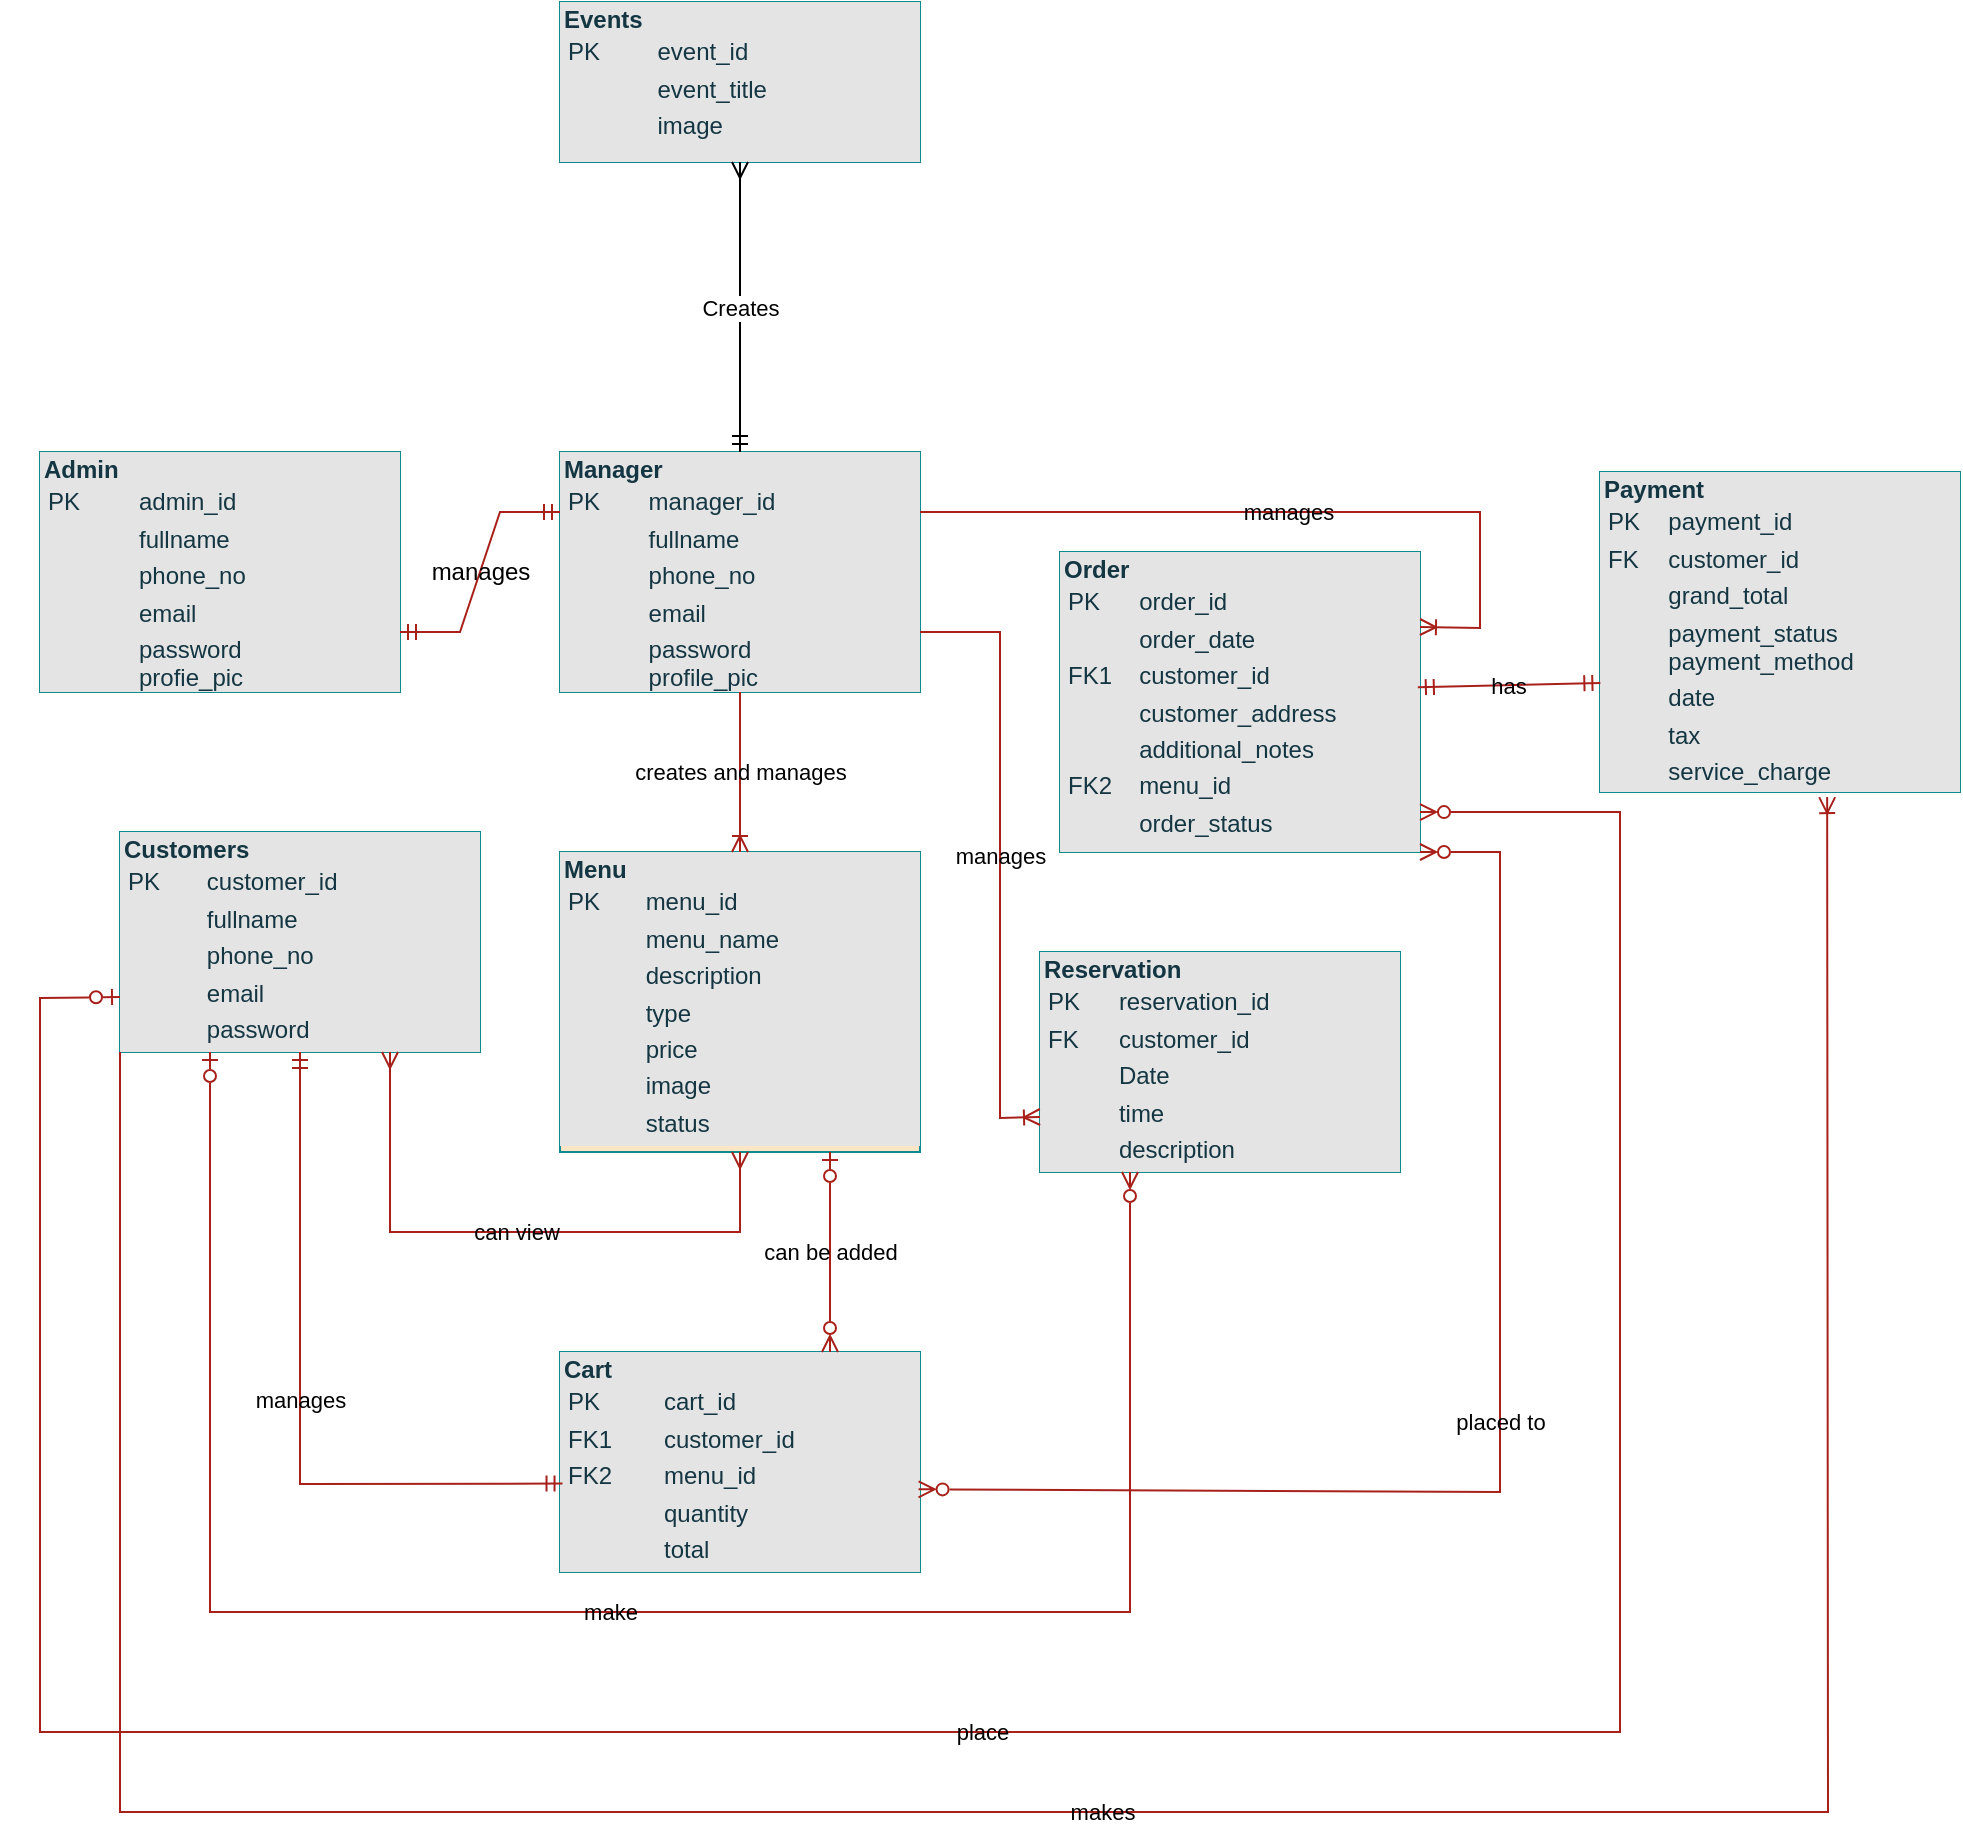 <mxfile version="21.7.2" type="github">
  <diagram name="Page-1" id="c4acf3e9-155e-7222-9cf6-157b1a14988f">
    <mxGraphModel dx="1059" dy="1399" grid="1" gridSize="10" guides="1" tooltips="1" connect="1" arrows="1" fold="1" page="1" pageScale="1" pageWidth="1100" pageHeight="850" background="none" math="0" shadow="0">
      <root>
        <mxCell id="0" />
        <mxCell id="1" parent="0" />
        <mxCell id="Jjq8T7qi3jef3cEJJv4Q-7" value="" style="group;labelBackgroundColor=none;fontColor=#143642;" parent="1" vertex="1" connectable="0">
          <mxGeometry x="60" y="85" width="980" height="680" as="geometry" />
        </mxCell>
        <mxCell id="0ZMj3UgOhS7La8aOsczO-1" value="&lt;div style=&quot;box-sizing:border-box;width:100%;background:#e4e4e4;padding:2px;&quot;&gt;&lt;b&gt;Customers&lt;/b&gt;&lt;br&gt;&lt;table style=&quot;background-color: initial; font-size: 1em; width: 100%;&quot; cellpadding=&quot;2&quot; cellspacing=&quot;0&quot;&gt;&lt;tbody&gt;&lt;tr&gt;&lt;td&gt;PK&lt;/td&gt;&lt;td&gt;customer_id&lt;/td&gt;&lt;/tr&gt;&lt;tr&gt;&lt;td&gt;&lt;br&gt;&lt;/td&gt;&lt;td&gt;fullname&lt;/td&gt;&lt;/tr&gt;&lt;tr&gt;&lt;td&gt;&lt;br&gt;&lt;/td&gt;&lt;td&gt;phone_no&lt;/td&gt;&lt;/tr&gt;&lt;tr&gt;&lt;td&gt;&lt;br&gt;&lt;/td&gt;&lt;td&gt;email&lt;/td&gt;&lt;/tr&gt;&lt;tr&gt;&lt;td&gt;&lt;br&gt;&lt;/td&gt;&lt;td&gt;password&lt;/td&gt;&lt;/tr&gt;&lt;/tbody&gt;&lt;/table&gt;&lt;/div&gt;" style="verticalAlign=top;align=left;overflow=fill;html=1;whiteSpace=wrap;labelBackgroundColor=none;fillColor=#FAE5C7;strokeColor=#0F8B8D;fontColor=#143642;" parent="Jjq8T7qi3jef3cEJJv4Q-7" vertex="1">
          <mxGeometry x="60" y="190" width="180" height="110" as="geometry" />
        </mxCell>
        <mxCell id="0ZMj3UgOhS7La8aOsczO-2" value="&lt;div style=&quot;box-sizing:border-box;width:100%;background:#e4e4e4;padding:2px;&quot;&gt;&lt;b&gt;Menu&lt;/b&gt;&lt;br&gt;&lt;table style=&quot;background-color: initial; font-size: 1em; width: 100%;&quot; cellpadding=&quot;2&quot; cellspacing=&quot;0&quot;&gt;&lt;tbody&gt;&lt;tr&gt;&lt;td&gt;PK&lt;/td&gt;&lt;td&gt;menu_id&lt;/td&gt;&lt;/tr&gt;&lt;tr&gt;&lt;td&gt;&lt;br&gt;&lt;/td&gt;&lt;td&gt;menu_name&lt;/td&gt;&lt;/tr&gt;&lt;tr&gt;&lt;td&gt;&lt;br&gt;&lt;/td&gt;&lt;td&gt;description&lt;/td&gt;&lt;/tr&gt;&lt;tr&gt;&lt;td&gt;&lt;br&gt;&lt;/td&gt;&lt;td&gt;type&lt;/td&gt;&lt;/tr&gt;&lt;tr&gt;&lt;td&gt;&lt;br&gt;&lt;/td&gt;&lt;td&gt;price&lt;/td&gt;&lt;/tr&gt;&lt;tr&gt;&lt;td&gt;&lt;br&gt;&lt;/td&gt;&lt;td&gt;image&lt;/td&gt;&lt;/tr&gt;&lt;tr&gt;&lt;td&gt;&lt;br&gt;&lt;/td&gt;&lt;td&gt;status&lt;/td&gt;&lt;/tr&gt;&lt;/tbody&gt;&lt;/table&gt;&lt;/div&gt;" style="verticalAlign=top;align=left;overflow=fill;html=1;whiteSpace=wrap;labelBackgroundColor=none;fillColor=#FAE5C7;strokeColor=#0F8B8D;fontColor=#143642;" parent="Jjq8T7qi3jef3cEJJv4Q-7" vertex="1">
          <mxGeometry x="280" y="200" width="180" height="150" as="geometry" />
        </mxCell>
        <mxCell id="0ZMj3UgOhS7La8aOsczO-3" value="&lt;div style=&quot;box-sizing:border-box;width:100%;background:#e4e4e4;padding:2px;&quot;&gt;&lt;b&gt;Order&lt;/b&gt;&lt;br&gt;&lt;table style=&quot;background-color: initial; font-size: 1em; width: 100%;&quot; cellpadding=&quot;2&quot; cellspacing=&quot;0&quot;&gt;&lt;tbody&gt;&lt;tr&gt;&lt;td&gt;PK&lt;/td&gt;&lt;td&gt;order_id&lt;/td&gt;&lt;/tr&gt;&lt;tr&gt;&lt;td&gt;&lt;br&gt;&lt;/td&gt;&lt;td&gt;order_date&lt;/td&gt;&lt;/tr&gt;&lt;tr&gt;&lt;td&gt;FK1&lt;/td&gt;&lt;td&gt;customer_id&lt;/td&gt;&lt;/tr&gt;&lt;tr&gt;&lt;td&gt;&lt;br&gt;&lt;/td&gt;&lt;td&gt;customer_address&lt;/td&gt;&lt;/tr&gt;&lt;tr&gt;&lt;td&gt;&lt;br&gt;&lt;/td&gt;&lt;td&gt;additional_notes&lt;/td&gt;&lt;/tr&gt;&lt;tr&gt;&lt;td&gt;FK2&lt;/td&gt;&lt;td&gt;menu_id&lt;/td&gt;&lt;/tr&gt;&lt;tr&gt;&lt;td&gt;&lt;br&gt;&lt;/td&gt;&lt;td&gt;order_status&lt;br&gt;&lt;/td&gt;&lt;/tr&gt;&lt;tr&gt;&lt;td&gt;&lt;br&gt;&lt;/td&gt;&lt;td&gt;&lt;br&gt;&lt;/td&gt;&lt;/tr&gt;&lt;tr&gt;&lt;td&gt;&lt;br&gt;&lt;/td&gt;&lt;td&gt;&lt;br&gt;&lt;/td&gt;&lt;/tr&gt;&lt;tr&gt;&lt;td&gt;&lt;br&gt;&lt;/td&gt;&lt;td&gt;&lt;br&gt;&lt;/td&gt;&lt;/tr&gt;&lt;tr&gt;&lt;td&gt;&lt;br&gt;&lt;/td&gt;&lt;td&gt;&lt;br&gt;&lt;/td&gt;&lt;/tr&gt;&lt;tr&gt;&lt;td&gt;&lt;br&gt;&lt;/td&gt;&lt;td&gt;&lt;br&gt;&lt;/td&gt;&lt;/tr&gt;&lt;/tbody&gt;&lt;/table&gt;&lt;/div&gt;" style="verticalAlign=top;align=left;overflow=fill;html=1;whiteSpace=wrap;labelBackgroundColor=none;fillColor=#FAE5C7;strokeColor=#0F8B8D;fontColor=#143642;" parent="Jjq8T7qi3jef3cEJJv4Q-7" vertex="1">
          <mxGeometry x="530" y="50" width="180" height="150" as="geometry" />
        </mxCell>
        <mxCell id="0ZMj3UgOhS7La8aOsczO-10" value="&lt;div style=&quot;box-sizing:border-box;width:100%;background:#e4e4e4;padding:2px;&quot;&gt;&lt;b&gt;Cart&lt;/b&gt;&lt;table style=&quot;background-color: initial; font-size: 1em; width: 100%;&quot; cellpadding=&quot;2&quot; cellspacing=&quot;0&quot;&gt;&lt;tbody&gt;&lt;tr&gt;&lt;td&gt;PK&lt;/td&gt;&lt;td&gt;cart_id&lt;/td&gt;&lt;/tr&gt;&lt;tr&gt;&lt;td&gt;FK1&lt;/td&gt;&lt;td&gt;customer_id&lt;/td&gt;&lt;/tr&gt;&lt;tr&gt;&lt;td&gt;FK2&lt;/td&gt;&lt;td&gt;menu_id&lt;/td&gt;&lt;/tr&gt;&lt;tr&gt;&lt;td&gt;&lt;br&gt;&lt;/td&gt;&lt;td&gt;quantity&lt;/td&gt;&lt;/tr&gt;&lt;tr&gt;&lt;td&gt;&lt;br&gt;&lt;/td&gt;&lt;td&gt;total&lt;/td&gt;&lt;/tr&gt;&lt;tr&gt;&lt;td&gt;&lt;br&gt;&lt;/td&gt;&lt;td&gt;&lt;br&gt;&lt;/td&gt;&lt;/tr&gt;&lt;tr&gt;&lt;td&gt;&lt;br&gt;&lt;/td&gt;&lt;td&gt;&lt;br&gt;&lt;/td&gt;&lt;/tr&gt;&lt;/tbody&gt;&lt;/table&gt;&lt;/div&gt;" style="verticalAlign=top;align=left;overflow=fill;html=1;whiteSpace=wrap;labelBackgroundColor=none;fillColor=#FAE5C7;strokeColor=#0F8B8D;fontColor=#143642;" parent="Jjq8T7qi3jef3cEJJv4Q-7" vertex="1">
          <mxGeometry x="280" y="450" width="180" height="110" as="geometry" />
        </mxCell>
        <mxCell id="0ZMj3UgOhS7La8aOsczO-11" value="&lt;div style=&quot;box-sizing:border-box;width:100%;background:#e4e4e4;padding:2px;&quot;&gt;&lt;b&gt;Reservation&lt;/b&gt;&lt;br&gt;&lt;table style=&quot;background-color: initial; font-size: 1em; width: 100%;&quot; cellpadding=&quot;2&quot; cellspacing=&quot;0&quot;&gt;&lt;tbody&gt;&lt;tr&gt;&lt;td&gt;PK&lt;/td&gt;&lt;td&gt;reservation_id&lt;/td&gt;&lt;/tr&gt;&lt;tr&gt;&lt;td&gt;FK&lt;/td&gt;&lt;td&gt;customer_id&lt;/td&gt;&lt;/tr&gt;&lt;tr&gt;&lt;td&gt;&lt;br&gt;&lt;/td&gt;&lt;td&gt;Date&lt;/td&gt;&lt;/tr&gt;&lt;tr&gt;&lt;td&gt;&lt;br&gt;&lt;/td&gt;&lt;td&gt;time&lt;/td&gt;&lt;/tr&gt;&lt;tr&gt;&lt;td&gt;&lt;br&gt;&lt;/td&gt;&lt;td&gt;description&lt;/td&gt;&lt;/tr&gt;&lt;tr&gt;&lt;td&gt;&lt;br&gt;&lt;/td&gt;&lt;td&gt;&lt;br&gt;&lt;/td&gt;&lt;/tr&gt;&lt;tr&gt;&lt;td&gt;&lt;br&gt;&lt;/td&gt;&lt;td&gt;&lt;br&gt;&lt;/td&gt;&lt;/tr&gt;&lt;/tbody&gt;&lt;/table&gt;&lt;/div&gt;" style="verticalAlign=top;align=left;overflow=fill;html=1;whiteSpace=wrap;labelBackgroundColor=none;fillColor=#FAE5C7;strokeColor=#0F8B8D;fontColor=#143642;" parent="Jjq8T7qi3jef3cEJJv4Q-7" vertex="1">
          <mxGeometry x="520" y="250" width="180" height="110" as="geometry" />
        </mxCell>
        <mxCell id="-Bg4KVHuA5Gxkn_Qz7YZ-1" value="&lt;div style=&quot;box-sizing:border-box;width:100%;background:#e4e4e4;padding:2px;&quot;&gt;&lt;b&gt;Admin&lt;/b&gt;&lt;table style=&quot;background-color: initial; font-size: 1em; width: 100%;&quot; cellpadding=&quot;2&quot; cellspacing=&quot;0&quot;&gt;&lt;tbody&gt;&lt;tr&gt;&lt;td&gt;PK&lt;/td&gt;&lt;td&gt;admin_id&lt;/td&gt;&lt;/tr&gt;&lt;tr&gt;&lt;td&gt;&lt;br&gt;&lt;/td&gt;&lt;td&gt;fullname&lt;/td&gt;&lt;/tr&gt;&lt;tr&gt;&lt;td&gt;&lt;br&gt;&lt;/td&gt;&lt;td&gt;phone_no&lt;/td&gt;&lt;/tr&gt;&lt;tr&gt;&lt;td&gt;&lt;br&gt;&lt;/td&gt;&lt;td&gt;email&lt;/td&gt;&lt;/tr&gt;&lt;tr&gt;&lt;td&gt;&lt;br&gt;&lt;/td&gt;&lt;td&gt;password&lt;br&gt;profie_pic&lt;/td&gt;&lt;/tr&gt;&lt;/tbody&gt;&lt;/table&gt;&lt;/div&gt;" style="verticalAlign=top;align=left;overflow=fill;html=1;whiteSpace=wrap;labelBackgroundColor=none;fillColor=#FAE5C7;strokeColor=#0F8B8D;fontColor=#143642;" parent="Jjq8T7qi3jef3cEJJv4Q-7" vertex="1">
          <mxGeometry x="20" width="180" height="120" as="geometry" />
        </mxCell>
        <mxCell id="-Bg4KVHuA5Gxkn_Qz7YZ-2" value="&lt;div style=&quot;box-sizing:border-box;width:100%;background:#e4e4e4;padding:2px;&quot;&gt;&lt;b&gt;Manager&lt;/b&gt;&lt;table style=&quot;background-color: initial; font-size: 1em; width: 100%;&quot; cellpadding=&quot;2&quot; cellspacing=&quot;0&quot;&gt;&lt;tbody&gt;&lt;tr&gt;&lt;td&gt;PK&lt;/td&gt;&lt;td&gt;manager_id&lt;/td&gt;&lt;/tr&gt;&lt;tr&gt;&lt;td&gt;&lt;br&gt;&lt;/td&gt;&lt;td&gt;fullname&lt;/td&gt;&lt;/tr&gt;&lt;tr&gt;&lt;td&gt;&lt;br&gt;&lt;/td&gt;&lt;td&gt;phone_no&lt;/td&gt;&lt;/tr&gt;&lt;tr&gt;&lt;td&gt;&lt;br&gt;&lt;/td&gt;&lt;td&gt;email&lt;/td&gt;&lt;/tr&gt;&lt;tr&gt;&lt;td&gt;&lt;br&gt;&lt;/td&gt;&lt;td&gt;password&lt;br&gt;profile_pic&lt;/td&gt;&lt;/tr&gt;&lt;/tbody&gt;&lt;/table&gt;&lt;/div&gt;" style="verticalAlign=top;align=left;overflow=fill;html=1;whiteSpace=wrap;labelBackgroundColor=none;fillColor=#FAE5C7;strokeColor=#0F8B8D;fontColor=#143642;" parent="Jjq8T7qi3jef3cEJJv4Q-7" vertex="1">
          <mxGeometry x="280" width="180" height="120" as="geometry" />
        </mxCell>
        <mxCell id="-Bg4KVHuA5Gxkn_Qz7YZ-3" value="manages" style="edgeStyle=entityRelationEdgeStyle;fontSize=12;html=1;endArrow=ERmandOne;startArrow=ERmandOne;rounded=0;entryX=0;entryY=0.25;entryDx=0;entryDy=0;exitX=1;exitY=0.75;exitDx=0;exitDy=0;labelBackgroundColor=none;strokeColor=#A8201A;fontColor=default;" parent="Jjq8T7qi3jef3cEJJv4Q-7" source="-Bg4KVHuA5Gxkn_Qz7YZ-1" target="-Bg4KVHuA5Gxkn_Qz7YZ-2" edge="1">
          <mxGeometry x="0.003" width="100" height="100" relative="1" as="geometry">
            <mxPoint x="220" y="160" as="sourcePoint" />
            <mxPoint x="320" y="60" as="targetPoint" />
            <mxPoint as="offset" />
          </mxGeometry>
        </mxCell>
        <mxCell id="-Bg4KVHuA5Gxkn_Qz7YZ-6" value="creates and manages" style="endArrow=ERoneToMany;html=1;rounded=0;exitX=0.5;exitY=1;exitDx=0;exitDy=0;entryX=0.5;entryY=0;entryDx=0;entryDy=0;endFill=0;labelBackgroundColor=none;strokeColor=#A8201A;fontColor=default;" parent="Jjq8T7qi3jef3cEJJv4Q-7" source="-Bg4KVHuA5Gxkn_Qz7YZ-2" target="0ZMj3UgOhS7La8aOsczO-2" edge="1">
          <mxGeometry relative="1" as="geometry">
            <mxPoint x="350" y="260" as="sourcePoint" />
            <mxPoint x="510" y="260" as="targetPoint" />
          </mxGeometry>
        </mxCell>
        <mxCell id="-Bg4KVHuA5Gxkn_Qz7YZ-9" value="can view" style="endArrow=ERmany;html=1;rounded=0;exitX=0.75;exitY=1;exitDx=0;exitDy=0;entryX=0.5;entryY=1;entryDx=0;entryDy=0;startArrow=ERmany;startFill=0;endFill=0;labelBackgroundColor=none;strokeColor=#A8201A;fontColor=default;" parent="Jjq8T7qi3jef3cEJJv4Q-7" source="0ZMj3UgOhS7La8aOsczO-1" target="0ZMj3UgOhS7La8aOsczO-2" edge="1">
          <mxGeometry relative="1" as="geometry">
            <mxPoint x="330" y="220" as="sourcePoint" />
            <mxPoint x="490" y="220" as="targetPoint" />
            <Array as="points">
              <mxPoint x="195" y="390" />
              <mxPoint x="370" y="390" />
            </Array>
          </mxGeometry>
        </mxCell>
        <mxCell id="-Bg4KVHuA5Gxkn_Qz7YZ-10" value="can be added" style="endArrow=ERzeroToMany;html=1;rounded=0;exitX=0.75;exitY=1;exitDx=0;exitDy=0;startArrow=ERzeroToOne;startFill=0;endFill=0;entryX=0.75;entryY=0;entryDx=0;entryDy=0;labelBackgroundColor=none;strokeColor=#A8201A;fontColor=default;" parent="Jjq8T7qi3jef3cEJJv4Q-7" source="0ZMj3UgOhS7La8aOsczO-2" target="0ZMj3UgOhS7La8aOsczO-10" edge="1">
          <mxGeometry relative="1" as="geometry">
            <mxPoint x="470" y="220" as="sourcePoint" />
            <mxPoint x="480" y="545" as="targetPoint" />
          </mxGeometry>
        </mxCell>
        <mxCell id="-Bg4KVHuA5Gxkn_Qz7YZ-12" value="make" style="endArrow=ERzeroToMany;html=1;rounded=0;exitX=0.25;exitY=1;exitDx=0;exitDy=0;entryX=0.25;entryY=1;entryDx=0;entryDy=0;startArrow=ERzeroToOne;startFill=0;endFill=0;labelBackgroundColor=none;strokeColor=#A8201A;fontColor=default;" parent="Jjq8T7qi3jef3cEJJv4Q-7" source="0ZMj3UgOhS7La8aOsczO-1" target="0ZMj3UgOhS7La8aOsczO-11" edge="1">
          <mxGeometry relative="1" as="geometry">
            <mxPoint x="290" y="290" as="sourcePoint" />
            <mxPoint x="450" y="290" as="targetPoint" />
            <Array as="points">
              <mxPoint x="105" y="580" />
              <mxPoint x="360" y="580" />
              <mxPoint x="565" y="580" />
            </Array>
          </mxGeometry>
        </mxCell>
        <mxCell id="-Bg4KVHuA5Gxkn_Qz7YZ-14" value="manages" style="endArrow=ERmandOne;html=1;rounded=0;exitX=0.5;exitY=1;exitDx=0;exitDy=0;entryX=0.007;entryY=0.598;entryDx=0;entryDy=0;entryPerimeter=0;startArrow=ERmandOne;startFill=0;endFill=0;labelBackgroundColor=none;strokeColor=#A8201A;fontColor=default;" parent="Jjq8T7qi3jef3cEJJv4Q-7" source="0ZMj3UgOhS7La8aOsczO-1" target="0ZMj3UgOhS7La8aOsczO-10" edge="1">
          <mxGeometry relative="1" as="geometry">
            <mxPoint x="290" y="290" as="sourcePoint" />
            <mxPoint x="450" y="290" as="targetPoint" />
            <Array as="points">
              <mxPoint x="150" y="516" />
            </Array>
          </mxGeometry>
        </mxCell>
        <mxCell id="-Bg4KVHuA5Gxkn_Qz7YZ-15" value="manages" style="endArrow=none;html=1;rounded=0;entryX=1;entryY=0.75;entryDx=0;entryDy=0;exitX=0;exitY=0.75;exitDx=0;exitDy=0;endFill=0;startArrow=ERoneToMany;startFill=0;labelBackgroundColor=none;strokeColor=#A8201A;fontColor=default;" parent="Jjq8T7qi3jef3cEJJv4Q-7" source="0ZMj3UgOhS7La8aOsczO-11" target="-Bg4KVHuA5Gxkn_Qz7YZ-2" edge="1">
          <mxGeometry relative="1" as="geometry">
            <mxPoint x="290" y="140" as="sourcePoint" />
            <mxPoint x="450" y="140" as="targetPoint" />
            <Array as="points">
              <mxPoint x="500" y="333" />
              <mxPoint x="500" y="90" />
            </Array>
          </mxGeometry>
        </mxCell>
        <mxCell id="-Bg4KVHuA5Gxkn_Qz7YZ-17" value="manages" style="endArrow=none;html=1;rounded=0;entryX=1;entryY=0.25;entryDx=0;entryDy=0;exitX=1;exitY=0.25;exitDx=0;exitDy=0;endFill=0;startArrow=ERoneToMany;startFill=0;labelBackgroundColor=none;strokeColor=#A8201A;fontColor=default;" parent="Jjq8T7qi3jef3cEJJv4Q-7" source="0ZMj3UgOhS7La8aOsczO-3" target="-Bg4KVHuA5Gxkn_Qz7YZ-2" edge="1">
          <mxGeometry relative="1" as="geometry">
            <mxPoint x="630" y="463" as="sourcePoint" />
            <mxPoint x="520" y="93" as="targetPoint" />
            <Array as="points">
              <mxPoint x="740" y="88" />
              <mxPoint x="740" y="30" />
            </Array>
          </mxGeometry>
        </mxCell>
        <mxCell id="-Bg4KVHuA5Gxkn_Qz7YZ-18" value="place" style="endArrow=ERzeroToMany;html=1;rounded=0;exitX=0;exitY=0.75;exitDx=0;exitDy=0;startArrow=ERzeroToOne;startFill=0;endFill=0;entryX=1;entryY=0.867;entryDx=0;entryDy=0;entryPerimeter=0;labelBackgroundColor=none;strokeColor=#A8201A;fontColor=default;" parent="Jjq8T7qi3jef3cEJJv4Q-7" source="0ZMj3UgOhS7La8aOsczO-1" target="0ZMj3UgOhS7La8aOsczO-3" edge="1">
          <mxGeometry relative="1" as="geometry">
            <mxPoint x="115" y="310" as="sourcePoint" />
            <mxPoint x="710" y="163" as="targetPoint" />
            <Array as="points">
              <mxPoint x="20" y="273" />
              <mxPoint x="20" y="640" />
              <mxPoint x="810" y="640" />
              <mxPoint x="810" y="180" />
            </Array>
          </mxGeometry>
        </mxCell>
        <mxCell id="Jjq8T7qi3jef3cEJJv4Q-1" value="placed to" style="endArrow=ERzeroToMany;html=1;rounded=0;exitX=0.996;exitY=0.624;exitDx=0;exitDy=0;entryX=1;entryY=1;entryDx=0;entryDy=0;exitPerimeter=0;startArrow=ERzeroToMany;startFill=0;endFill=0;labelBackgroundColor=none;strokeColor=#A8201A;fontColor=default;" parent="Jjq8T7qi3jef3cEJJv4Q-7" source="0ZMj3UgOhS7La8aOsczO-10" target="0ZMj3UgOhS7La8aOsczO-3" edge="1">
          <mxGeometry width="50" height="50" relative="1" as="geometry">
            <mxPoint x="370" y="360" as="sourcePoint" />
            <mxPoint x="420" y="310" as="targetPoint" />
            <Array as="points">
              <mxPoint x="750" y="520" />
              <mxPoint x="750" y="200" />
            </Array>
          </mxGeometry>
        </mxCell>
        <mxCell id="Jjq8T7qi3jef3cEJJv4Q-2" value="&lt;div style=&quot;box-sizing:border-box;width:100%;background:#e4e4e4;padding:2px;&quot;&gt;&lt;b&gt;Payment&lt;/b&gt;&lt;table style=&quot;background-color: initial; font-size: 1em; width: 100%;&quot; cellpadding=&quot;2&quot; cellspacing=&quot;0&quot;&gt;&lt;tbody&gt;&lt;tr&gt;&lt;td&gt;PK&lt;/td&gt;&lt;td&gt;payment_id&lt;/td&gt;&lt;/tr&gt;&lt;tr&gt;&lt;td&gt;FK&lt;/td&gt;&lt;td&gt;customer_id&lt;/td&gt;&lt;/tr&gt;&lt;tr&gt;&lt;td&gt;&lt;br&gt;&lt;/td&gt;&lt;td&gt;grand_total&lt;/td&gt;&lt;/tr&gt;&lt;tr&gt;&lt;td&gt;&lt;br&gt;&lt;/td&gt;&lt;td&gt;payment_status&lt;br&gt;payment_method&lt;/td&gt;&lt;/tr&gt;&lt;tr&gt;&lt;td&gt;&lt;br&gt;&lt;/td&gt;&lt;td&gt;date&lt;/td&gt;&lt;/tr&gt;&lt;tr&gt;&lt;td&gt;&lt;br&gt;&lt;/td&gt;&lt;td&gt;tax&lt;/td&gt;&lt;/tr&gt;&lt;tr&gt;&lt;td&gt;&lt;br&gt;&lt;/td&gt;&lt;td&gt;service_charge&lt;/td&gt;&lt;/tr&gt;&lt;/tbody&gt;&lt;/table&gt;&lt;/div&gt;" style="verticalAlign=top;align=left;overflow=fill;html=1;whiteSpace=wrap;labelBackgroundColor=none;fillColor=#FAE5C7;strokeColor=#0F8B8D;fontColor=#143642;" parent="Jjq8T7qi3jef3cEJJv4Q-7" vertex="1">
          <mxGeometry x="800" y="10" width="180" height="160" as="geometry" />
        </mxCell>
        <mxCell id="Jjq8T7qi3jef3cEJJv4Q-4" value="makes" style="endArrow=ERoneToMany;html=1;rounded=0;exitX=0;exitY=1;exitDx=0;exitDy=0;entryX=0.631;entryY=1.016;entryDx=0;entryDy=0;entryPerimeter=0;endFill=0;labelBackgroundColor=none;strokeColor=#A8201A;fontColor=default;" parent="Jjq8T7qi3jef3cEJJv4Q-7" source="0ZMj3UgOhS7La8aOsczO-1" target="Jjq8T7qi3jef3cEJJv4Q-2" edge="1">
          <mxGeometry relative="1" as="geometry">
            <mxPoint x="230" y="310" as="sourcePoint" />
            <mxPoint x="390" y="310" as="targetPoint" />
            <Array as="points">
              <mxPoint x="60" y="680" />
              <mxPoint x="914" y="680" />
            </Array>
          </mxGeometry>
        </mxCell>
        <mxCell id="Jjq8T7qi3jef3cEJJv4Q-6" value="has" style="endArrow=ERmandOne;html=1;rounded=0;exitX=0.994;exitY=0.451;exitDx=0;exitDy=0;exitPerimeter=0;entryX=0.001;entryY=0.659;entryDx=0;entryDy=0;entryPerimeter=0;startArrow=ERmandOne;startFill=0;endFill=0;labelBackgroundColor=none;strokeColor=#A8201A;fontColor=default;" parent="Jjq8T7qi3jef3cEJJv4Q-7" source="0ZMj3UgOhS7La8aOsczO-3" target="Jjq8T7qi3jef3cEJJv4Q-2" edge="1">
          <mxGeometry relative="1" as="geometry">
            <mxPoint x="720" y="190" as="sourcePoint" />
            <mxPoint x="810" y="120" as="targetPoint" />
          </mxGeometry>
        </mxCell>
        <mxCell id="ReByf9ah17EvFUDPQq7r-24" value="&lt;div style=&quot;box-sizing:border-box;width:100%;background:#e4e4e4;padding:2px;&quot;&gt;&lt;b&gt;Events&lt;/b&gt;&lt;table style=&quot;background-color: initial; font-size: 1em; width: 100%;&quot; cellpadding=&quot;2&quot; cellspacing=&quot;0&quot;&gt;&lt;tbody&gt;&lt;tr&gt;&lt;td&gt;PK&lt;/td&gt;&lt;td&gt;event_id&lt;/td&gt;&lt;/tr&gt;&lt;tr&gt;&lt;td&gt;&lt;br&gt;&lt;/td&gt;&lt;td&gt;event_title&lt;/td&gt;&lt;/tr&gt;&lt;tr&gt;&lt;td&gt;&lt;br&gt;&lt;/td&gt;&lt;td&gt;image&lt;/td&gt;&lt;/tr&gt;&lt;tr&gt;&lt;td&gt;&lt;br&gt;&lt;/td&gt;&lt;td&gt;&lt;br&gt;&lt;/td&gt;&lt;/tr&gt;&lt;tr&gt;&lt;td&gt;&lt;br&gt;&lt;/td&gt;&lt;td&gt;&lt;br&gt;&lt;/td&gt;&lt;/tr&gt;&lt;/tbody&gt;&lt;/table&gt;&lt;/div&gt;" style="verticalAlign=top;align=left;overflow=fill;html=1;whiteSpace=wrap;labelBackgroundColor=none;fillColor=#FAE5C7;strokeColor=#0F8B8D;fontColor=#143642;" vertex="1" parent="1">
          <mxGeometry x="340" y="-140" width="180" height="80" as="geometry" />
        </mxCell>
        <mxCell id="ReByf9ah17EvFUDPQq7r-25" value="Creates" style="endArrow=ERmandOne;html=1;rounded=0;exitX=0.5;exitY=1;exitDx=0;exitDy=0;entryX=0.5;entryY=0;entryDx=0;entryDy=0;startArrow=ERmany;startFill=0;endFill=0;" edge="1" parent="1" source="ReByf9ah17EvFUDPQq7r-24" target="-Bg4KVHuA5Gxkn_Qz7YZ-2">
          <mxGeometry relative="1" as="geometry">
            <mxPoint x="460" y="-20" as="sourcePoint" />
            <mxPoint x="620" y="-20" as="targetPoint" />
          </mxGeometry>
        </mxCell>
      </root>
    </mxGraphModel>
  </diagram>
</mxfile>
